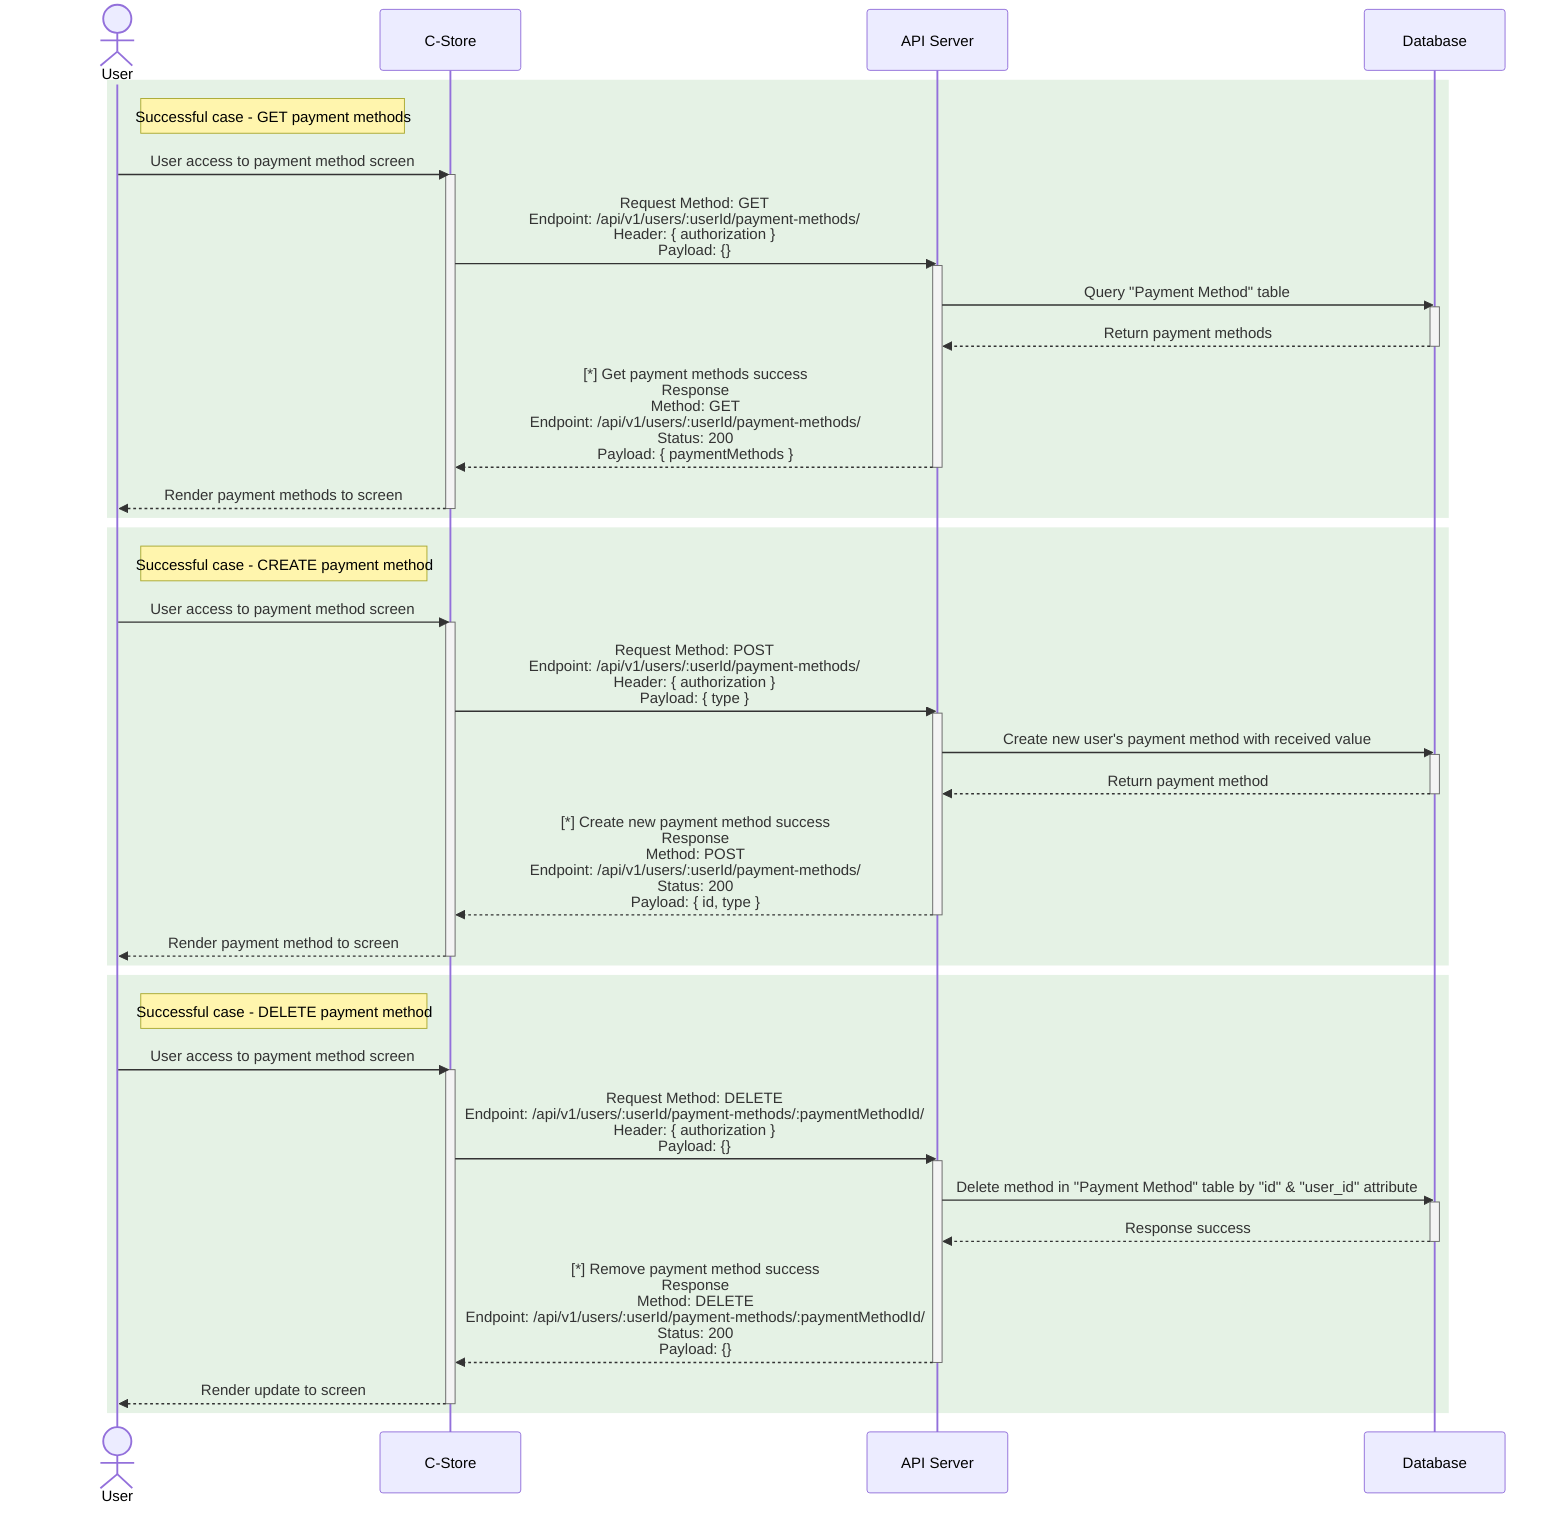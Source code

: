 sequenceDiagram
    actor User
    participant C-Store
    participant API Server
    participant Database

    %% GET payment methods
    rect rgb(0, 128, 0, 0.1)
        Note right of User: Successful case - GET payment methods
        User->>C-Store: User access to payment method screen
        activate C-Store
        C-Store->>API Server: Request Method: GET<br>Endpoint: /api/v1/users/:userId/payment-methods/<br>Header: { authorization }<br>Payload: {}
        activate API Server
        API Server->>Database: Query "Payment Method" table
        activate Database
        Database-->>API Server: Return payment methods
        deactivate Database
        API Server-->>C-Store: [*] Get payment methods success<br>Response<br>Method: GET<br>Endpoint: /api/v1/users/:userId/payment-methods/<br>Status: 200<br>Payload: { paymentMethods }
        deactivate API Server
        C-Store-->>User: Render payment methods to screen
        deactivate C-Store
    end

    %% CREATE payment method
    rect rgb(0, 128, 0, 0.1)
        Note right of User: Successful case - CREATE payment method
        User->>C-Store: User access to payment method screen
        activate C-Store
        C-Store->>API Server: Request Method: POST<br>Endpoint: /api/v1/users/:userId/payment-methods/<br>Header: { authorization }<br>Payload: { type }
        activate API Server
        API Server->>Database: Create new user's payment method with received value
        activate Database
        Database-->>API Server: Return payment method
        deactivate Database
        API Server-->>C-Store: [*] Create new payment method success<br>Response<br>Method: POST<br>Endpoint: /api/v1/users/:userId/payment-methods/<br>Status: 200<br>Payload: { id, type }
        deactivate API Server
        C-Store-->>User: Render payment method to screen
        deactivate C-Store
    end

    %% DELETE payment method
    rect rgb(0, 128, 0, 0.1)
        Note right of User: Successful case - DELETE payment method
        User->>C-Store: User access to payment method screen
        activate C-Store
        C-Store->>API Server: Request Method: DELETE<br>Endpoint: /api/v1/users/:userId/payment-methods/:paymentMethodId/<br>Header: { authorization }<br>Payload: {}
        activate API Server
        API Server->>Database: Delete method in "Payment Method" table by "id" & "user_id" attribute
        activate Database
        Database-->>API Server: Response success
        deactivate Database
        API Server-->>C-Store: [*] Remove payment method success<br>Response<br>Method: DELETE<br>Endpoint: /api/v1/users/:userId/payment-methods/:paymentMethodId/<br>Status: 200<br>Payload: {}
        deactivate API Server
        C-Store-->>User: Render update to screen
        deactivate C-Store
    end